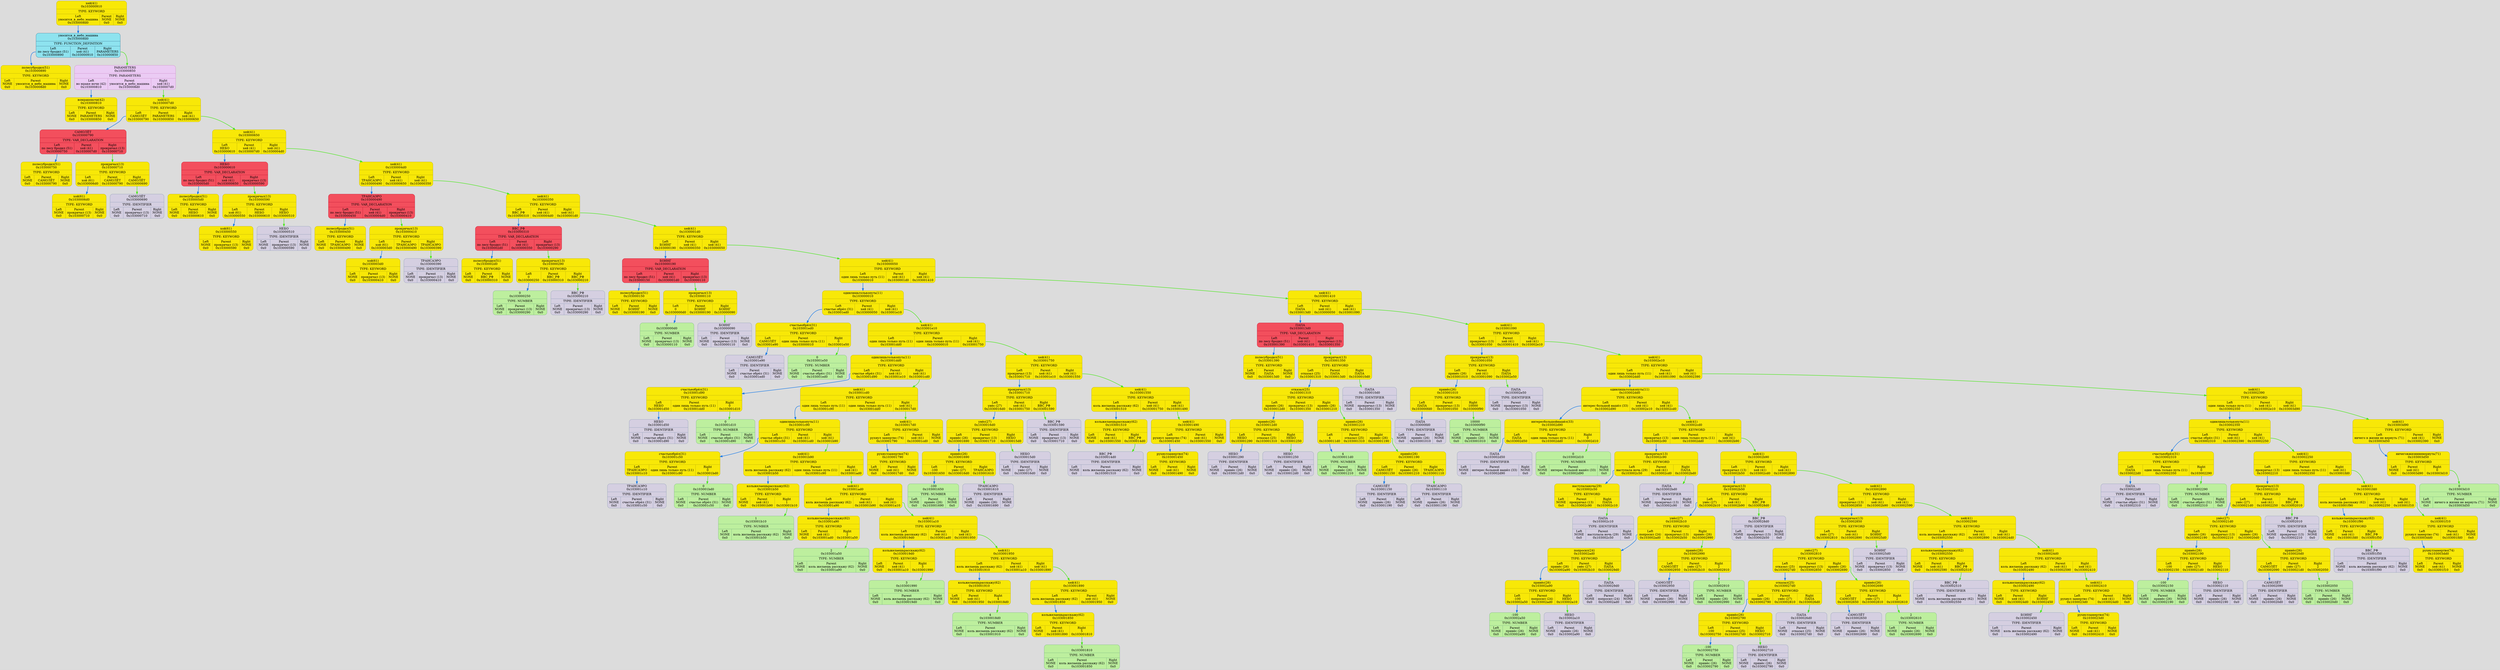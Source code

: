 digraph {
	fontname = "UbuntuMono";
	bgcolor = "#DCDCDC";

	node0x103000910 [ shape = Mrecord; style = filled; fillcolor = "#F8E807"; color = "#B6AA05"; fontcolor = "#000000"; label = " { хей (41)\n0x103000910 | TYPE: KEYWORD| { <left> Left\nуносится_в_небо_машина\n0x1030008d0 | Parent\nNONE\n0x0 | <right> Right\nNONE\n0x0 } } "; ];
	node0x103000910:<left> -> node0x1030008d0 [ style = "bold"; color = "#187AE8"; label = ""; ];
	node0x1030008d0 [ shape = Mrecord; style = filled; fillcolor = "#8EE3EF"; color = "#37718E"; fontcolor = "#000000"; label = " { уносится_в_небо_машина\n0x1030008d0 | TYPE: FUNCTION_DEFINITION| { <left> Left\nпо лесу бродил (51)\n0x103000890 | Parent\nхей (41)\n0x103000910 | <right> Right\nPARAMETERS\n0x103000850 } } "; ];
	node0x1030008d0:<left> -> node0x103000890 [ style = "bold"; color = "#187AE8"; label = ""; ];
	node0x103000890 [ shape = Mrecord; style = filled; fillcolor = "#F8E807"; color = "#B6AA05"; fontcolor = "#000000"; label = " { по лесу бродил (51)\n0x103000890 | TYPE: KEYWORD| { <left> Left\nNONE\n0x0 | Parent\nуносится_в_небо_машина\n0x1030008d0 | <right> Right\nNONE\n0x0 } } "; ];
	node0x103000850 [ shape = Mrecord; style = filled; fillcolor = "#EBCBF4"; color = "#C986C3"; fontcolor = "#000000"; label = " { PARAMETERS\n0x103000850 | TYPE: PARAMETERS| { <left> Left\nво мраке ночи (42)\n0x103000810 | Parent\nуносится_в_небо_машина\n0x1030008d0 | <right> Right\nхей (41)\n0x1030007d0 } } "; ];
	node0x103000850:<left> -> node0x103000810 [ style = "bold"; color = "#187AE8"; label = ""; ];
	node0x103000810 [ shape = Mrecord; style = filled; fillcolor = "#F8E807"; color = "#B6AA05"; fontcolor = "#000000"; label = " { во мраке ночи (42)\n0x103000810 | TYPE: KEYWORD| { <left> Left\nNONE\n0x0 | Parent\nPARAMETERS\n0x103000850 | <right> Right\nNONE\n0x0 } } "; ];
	node0x1030007d0 [ shape = Mrecord; style = filled; fillcolor = "#F8E807"; color = "#B6AA05"; fontcolor = "#000000"; label = " { хей (41)\n0x1030007d0 | TYPE: KEYWORD| { <left> Left\nСАМОЛЁТ\n0x103000790 | Parent\nPARAMETERS\n0x103000850 | <right> Right\nхей (41)\n0x103000650 } } "; ];
	node0x1030007d0:<left> -> node0x103000790 [ style = "bold"; color = "#187AE8"; label = ""; ];
	node0x103000790 [ shape = Mrecord; style = filled; fillcolor = "#F34F5D"; color = "#BD132F"; fontcolor = "#000000"; label = " { САМОЛЁТ\n0x103000790 | TYPE: VAR_DECLARATION| { <left> Left\nпо лесу бродил (51)\n0x103000750 | Parent\nхей (41)\n0x1030007d0 | <right> Right\nпрокричал (13)\n0x103000710 } } "; ];
	node0x103000790:<left> -> node0x103000750 [ style = "bold"; color = "#187AE8"; label = ""; ];
	node0x103000750 [ shape = Mrecord; style = filled; fillcolor = "#F8E807"; color = "#B6AA05"; fontcolor = "#000000"; label = " { по лесу бродил (51)\n0x103000750 | TYPE: KEYWORD| { <left> Left\nNONE\n0x0 | Parent\nСАМОЛЁТ\n0x103000790 | <right> Right\nNONE\n0x0 } } "; ];
	node0x103000710 [ shape = Mrecord; style = filled; fillcolor = "#F8E807"; color = "#B6AA05"; fontcolor = "#000000"; label = " { прокричал (13)\n0x103000710 | TYPE: KEYWORD| { <left> Left\nхой (61)\n0x1030006d0 | Parent\nСАМОЛЁТ\n0x103000790 | <right> Right\nСАМОЛЁТ\n0x103000690 } } "; ];
	node0x103000710:<left> -> node0x1030006d0 [ style = "bold"; color = "#187AE8"; label = ""; ];
	node0x1030006d0 [ shape = Mrecord; style = filled; fillcolor = "#F8E807"; color = "#B6AA05"; fontcolor = "#000000"; label = " { хой (61)\n0x1030006d0 | TYPE: KEYWORD| { <left> Left\nNONE\n0x0 | Parent\nпрокричал (13)\n0x103000710 | <right> Right\nNONE\n0x0 } } "; ];
	node0x103000690 [ shape = Mrecord; style = filled; fillcolor = "#D5CFE1"; color = "#8797b2"; fontcolor = "#000000"; label = " { САМОЛЁТ\n0x103000690 | TYPE: IDENTIFIER| { <left> Left\nNONE\n0x0 | Parent\nпрокричал (13)\n0x103000710 | <right> Right\nNONE\n0x0 } } "; ];
	node0x103000710:<right> -> node0x103000690 [ style = "bold"; color = "#48E818"; label = ""; ];
	node0x103000790:<right> -> node0x103000710 [ style = "bold"; color = "#48E818"; label = ""; ];
	node0x103000650 [ shape = Mrecord; style = filled; fillcolor = "#F8E807"; color = "#B6AA05"; fontcolor = "#000000"; label = " { хей (41)\n0x103000650 | TYPE: KEYWORD| { <left> Left\nНЕБО\n0x103000610 | Parent\nхей (41)\n0x1030007d0 | <right> Right\nхей (41)\n0x1030004d0 } } "; ];
	node0x103000650:<left> -> node0x103000610 [ style = "bold"; color = "#187AE8"; label = ""; ];
	node0x103000610 [ shape = Mrecord; style = filled; fillcolor = "#F34F5D"; color = "#BD132F"; fontcolor = "#000000"; label = " { НЕБО\n0x103000610 | TYPE: VAR_DECLARATION| { <left> Left\nпо лесу бродил (51)\n0x1030005d0 | Parent\nхей (41)\n0x103000650 | <right> Right\nпрокричал (13)\n0x103000590 } } "; ];
	node0x103000610:<left> -> node0x1030005d0 [ style = "bold"; color = "#187AE8"; label = ""; ];
	node0x1030005d0 [ shape = Mrecord; style = filled; fillcolor = "#F8E807"; color = "#B6AA05"; fontcolor = "#000000"; label = " { по лесу бродил (51)\n0x1030005d0 | TYPE: KEYWORD| { <left> Left\nNONE\n0x0 | Parent\nНЕБО\n0x103000610 | <right> Right\nNONE\n0x0 } } "; ];
	node0x103000590 [ shape = Mrecord; style = filled; fillcolor = "#F8E807"; color = "#B6AA05"; fontcolor = "#000000"; label = " { прокричал (13)\n0x103000590 | TYPE: KEYWORD| { <left> Left\nхой (61)\n0x103000550 | Parent\nНЕБО\n0x103000610 | <right> Right\nНЕБО\n0x103000510 } } "; ];
	node0x103000590:<left> -> node0x103000550 [ style = "bold"; color = "#187AE8"; label = ""; ];
	node0x103000550 [ shape = Mrecord; style = filled; fillcolor = "#F8E807"; color = "#B6AA05"; fontcolor = "#000000"; label = " { хой (61)\n0x103000550 | TYPE: KEYWORD| { <left> Left\nNONE\n0x0 | Parent\nпрокричал (13)\n0x103000590 | <right> Right\nNONE\n0x0 } } "; ];
	node0x103000510 [ shape = Mrecord; style = filled; fillcolor = "#D5CFE1"; color = "#8797b2"; fontcolor = "#000000"; label = " { НЕБО\n0x103000510 | TYPE: IDENTIFIER| { <left> Left\nNONE\n0x0 | Parent\nпрокричал (13)\n0x103000590 | <right> Right\nNONE\n0x0 } } "; ];
	node0x103000590:<right> -> node0x103000510 [ style = "bold"; color = "#48E818"; label = ""; ];
	node0x103000610:<right> -> node0x103000590 [ style = "bold"; color = "#48E818"; label = ""; ];
	node0x1030004d0 [ shape = Mrecord; style = filled; fillcolor = "#F8E807"; color = "#B6AA05"; fontcolor = "#000000"; label = " { хей (41)\n0x1030004d0 | TYPE: KEYWORD| { <left> Left\nТРАНСАЭРО\n0x103000490 | Parent\nхей (41)\n0x103000650 | <right> Right\nхей (41)\n0x103000350 } } "; ];
	node0x1030004d0:<left> -> node0x103000490 [ style = "bold"; color = "#187AE8"; label = ""; ];
	node0x103000490 [ shape = Mrecord; style = filled; fillcolor = "#F34F5D"; color = "#BD132F"; fontcolor = "#000000"; label = " { ТРАНСАЭРО\n0x103000490 | TYPE: VAR_DECLARATION| { <left> Left\nпо лесу бродил (51)\n0x103000450 | Parent\nхей (41)\n0x1030004d0 | <right> Right\nпрокричал (13)\n0x103000410 } } "; ];
	node0x103000490:<left> -> node0x103000450 [ style = "bold"; color = "#187AE8"; label = ""; ];
	node0x103000450 [ shape = Mrecord; style = filled; fillcolor = "#F8E807"; color = "#B6AA05"; fontcolor = "#000000"; label = " { по лесу бродил (51)\n0x103000450 | TYPE: KEYWORD| { <left> Left\nNONE\n0x0 | Parent\nТРАНСАЭРО\n0x103000490 | <right> Right\nNONE\n0x0 } } "; ];
	node0x103000410 [ shape = Mrecord; style = filled; fillcolor = "#F8E807"; color = "#B6AA05"; fontcolor = "#000000"; label = " { прокричал (13)\n0x103000410 | TYPE: KEYWORD| { <left> Left\nхой (61)\n0x1030003d0 | Parent\nТРАНСАЭРО\n0x103000490 | <right> Right\nТРАНСАЭРО\n0x103000390 } } "; ];
	node0x103000410:<left> -> node0x1030003d0 [ style = "bold"; color = "#187AE8"; label = ""; ];
	node0x1030003d0 [ shape = Mrecord; style = filled; fillcolor = "#F8E807"; color = "#B6AA05"; fontcolor = "#000000"; label = " { хой (61)\n0x1030003d0 | TYPE: KEYWORD| { <left> Left\nNONE\n0x0 | Parent\nпрокричал (13)\n0x103000410 | <right> Right\nNONE\n0x0 } } "; ];
	node0x103000390 [ shape = Mrecord; style = filled; fillcolor = "#D5CFE1"; color = "#8797b2"; fontcolor = "#000000"; label = " { ТРАНСАЭРО\n0x103000390 | TYPE: IDENTIFIER| { <left> Left\nNONE\n0x0 | Parent\nпрокричал (13)\n0x103000410 | <right> Right\nNONE\n0x0 } } "; ];
	node0x103000410:<right> -> node0x103000390 [ style = "bold"; color = "#48E818"; label = ""; ];
	node0x103000490:<right> -> node0x103000410 [ style = "bold"; color = "#48E818"; label = ""; ];
	node0x103000350 [ shape = Mrecord; style = filled; fillcolor = "#F8E807"; color = "#B6AA05"; fontcolor = "#000000"; label = " { хей (41)\n0x103000350 | TYPE: KEYWORD| { <left> Left\nВВС_РФ\n0x103000310 | Parent\nхей (41)\n0x1030004d0 | <right> Right\nхей (41)\n0x1030001d0 } } "; ];
	node0x103000350:<left> -> node0x103000310 [ style = "bold"; color = "#187AE8"; label = ""; ];
	node0x103000310 [ shape = Mrecord; style = filled; fillcolor = "#F34F5D"; color = "#BD132F"; fontcolor = "#000000"; label = " { ВВС_РФ\n0x103000310 | TYPE: VAR_DECLARATION| { <left> Left\nпо лесу бродил (51)\n0x1030002d0 | Parent\nхей (41)\n0x103000350 | <right> Right\nпрокричал (13)\n0x103000290 } } "; ];
	node0x103000310:<left> -> node0x1030002d0 [ style = "bold"; color = "#187AE8"; label = ""; ];
	node0x1030002d0 [ shape = Mrecord; style = filled; fillcolor = "#F8E807"; color = "#B6AA05"; fontcolor = "#000000"; label = " { по лесу бродил (51)\n0x1030002d0 | TYPE: KEYWORD| { <left> Left\nNONE\n0x0 | Parent\nВВС_РФ\n0x103000310 | <right> Right\nNONE\n0x0 } } "; ];
	node0x103000290 [ shape = Mrecord; style = filled; fillcolor = "#F8E807"; color = "#B6AA05"; fontcolor = "#000000"; label = " { прокричал (13)\n0x103000290 | TYPE: KEYWORD| { <left> Left\n0\n0x103000250 | Parent\nВВС_РФ\n0x103000310 | <right> Right\nВВС_РФ\n0x103000210 } } "; ];
	node0x103000290:<left> -> node0x103000250 [ style = "bold"; color = "#187AE8"; label = ""; ];
	node0x103000250 [ shape = Mrecord; style = filled; fillcolor = "#BDEF9E"; color = "#74AF80"; fontcolor = "#000000"; label = " { 0\n0x103000250 | TYPE: NUMBER| { <left> Left\nNONE\n0x0 | Parent\nпрокричал (13)\n0x103000290 | <right> Right\nNONE\n0x0 } } "; ];
	node0x103000210 [ shape = Mrecord; style = filled; fillcolor = "#D5CFE1"; color = "#8797b2"; fontcolor = "#000000"; label = " { ВВС_РФ\n0x103000210 | TYPE: IDENTIFIER| { <left> Left\nNONE\n0x0 | Parent\nпрокричал (13)\n0x103000290 | <right> Right\nNONE\n0x0 } } "; ];
	node0x103000290:<right> -> node0x103000210 [ style = "bold"; color = "#48E818"; label = ""; ];
	node0x103000310:<right> -> node0x103000290 [ style = "bold"; color = "#48E818"; label = ""; ];
	node0x1030001d0 [ shape = Mrecord; style = filled; fillcolor = "#F8E807"; color = "#B6AA05"; fontcolor = "#000000"; label = " { хей (41)\n0x1030001d0 | TYPE: KEYWORD| { <left> Left\nБОИНГ\n0x103000190 | Parent\nхей (41)\n0x103000350 | <right> Right\nхей (41)\n0x103000050 } } "; ];
	node0x1030001d0:<left> -> node0x103000190 [ style = "bold"; color = "#187AE8"; label = ""; ];
	node0x103000190 [ shape = Mrecord; style = filled; fillcolor = "#F34F5D"; color = "#BD132F"; fontcolor = "#000000"; label = " { БОИНГ\n0x103000190 | TYPE: VAR_DECLARATION| { <left> Left\nпо лесу бродил (51)\n0x103000150 | Parent\nхей (41)\n0x1030001d0 | <right> Right\nпрокричал (13)\n0x103000110 } } "; ];
	node0x103000190:<left> -> node0x103000150 [ style = "bold"; color = "#187AE8"; label = ""; ];
	node0x103000150 [ shape = Mrecord; style = filled; fillcolor = "#F8E807"; color = "#B6AA05"; fontcolor = "#000000"; label = " { по лесу бродил (51)\n0x103000150 | TYPE: KEYWORD| { <left> Left\nNONE\n0x0 | Parent\nБОИНГ\n0x103000190 | <right> Right\nNONE\n0x0 } } "; ];
	node0x103000110 [ shape = Mrecord; style = filled; fillcolor = "#F8E807"; color = "#B6AA05"; fontcolor = "#000000"; label = " { прокричал (13)\n0x103000110 | TYPE: KEYWORD| { <left> Left\n0\n0x1030000d0 | Parent\nБОИНГ\n0x103000190 | <right> Right\nБОИНГ\n0x103000090 } } "; ];
	node0x103000110:<left> -> node0x1030000d0 [ style = "bold"; color = "#187AE8"; label = ""; ];
	node0x1030000d0 [ shape = Mrecord; style = filled; fillcolor = "#BDEF9E"; color = "#74AF80"; fontcolor = "#000000"; label = " { 0\n0x1030000d0 | TYPE: NUMBER| { <left> Left\nNONE\n0x0 | Parent\nпрокричал (13)\n0x103000110 | <right> Right\nNONE\n0x0 } } "; ];
	node0x103000090 [ shape = Mrecord; style = filled; fillcolor = "#D5CFE1"; color = "#8797b2"; fontcolor = "#000000"; label = " { БОИНГ\n0x103000090 | TYPE: IDENTIFIER| { <left> Left\nNONE\n0x0 | Parent\nпрокричал (13)\n0x103000110 | <right> Right\nNONE\n0x0 } } "; ];
	node0x103000110:<right> -> node0x103000090 [ style = "bold"; color = "#48E818"; label = ""; ];
	node0x103000190:<right> -> node0x103000110 [ style = "bold"; color = "#48E818"; label = ""; ];
	node0x103000050 [ shape = Mrecord; style = filled; fillcolor = "#F8E807"; color = "#B6AA05"; fontcolor = "#000000"; label = " { хей (41)\n0x103000050 | TYPE: KEYWORD| { <left> Left\nодин лишь только путь (11)\n0x103000010 | Parent\nхей (41)\n0x1030001d0 | <right> Right\nхей (41)\n0x103001410 } } "; ];
	node0x103000050:<left> -> node0x103000010 [ style = "bold"; color = "#187AE8"; label = ""; ];
	node0x103000010 [ shape = Mrecord; style = filled; fillcolor = "#F8E807"; color = "#B6AA05"; fontcolor = "#000000"; label = " { один лишь только путь (11)\n0x103000010 | TYPE: KEYWORD| { <left> Left\nсчастье обрёл (31)\n0x103001ed0 | Parent\nхей (41)\n0x103000050 | <right> Right\nхей (41)\n0x103001e10 } } "; ];
	node0x103000010:<left> -> node0x103001ed0 [ style = "bold"; color = "#187AE8"; label = ""; ];
	node0x103001ed0 [ shape = Mrecord; style = filled; fillcolor = "#F8E807"; color = "#B6AA05"; fontcolor = "#000000"; label = " { счастье обрёл (31)\n0x103001ed0 | TYPE: KEYWORD| { <left> Left\nСАМОЛЁТ\n0x103001e90 | Parent\nодин лишь только путь (11)\n0x103000010 | <right> Right\n0\n0x103001e50 } } "; ];
	node0x103001ed0:<left> -> node0x103001e90 [ style = "bold"; color = "#187AE8"; label = ""; ];
	node0x103001e90 [ shape = Mrecord; style = filled; fillcolor = "#D5CFE1"; color = "#8797b2"; fontcolor = "#000000"; label = " { САМОЛЁТ\n0x103001e90 | TYPE: IDENTIFIER| { <left> Left\nNONE\n0x0 | Parent\nсчастье обрёл (31)\n0x103001ed0 | <right> Right\nNONE\n0x0 } } "; ];
	node0x103001e50 [ shape = Mrecord; style = filled; fillcolor = "#BDEF9E"; color = "#74AF80"; fontcolor = "#000000"; label = " { 0\n0x103001e50 | TYPE: NUMBER| { <left> Left\nNONE\n0x0 | Parent\nсчастье обрёл (31)\n0x103001ed0 | <right> Right\nNONE\n0x0 } } "; ];
	node0x103001ed0:<right> -> node0x103001e50 [ style = "bold"; color = "#48E818"; label = ""; ];
	node0x103001e10 [ shape = Mrecord; style = filled; fillcolor = "#F8E807"; color = "#B6AA05"; fontcolor = "#000000"; label = " { хей (41)\n0x103001e10 | TYPE: KEYWORD| { <left> Left\nодин лишь только путь (11)\n0x103001dd0 | Parent\nодин лишь только путь (11)\n0x103000010 | <right> Right\nхей (41)\n0x103001750 } } "; ];
	node0x103001e10:<left> -> node0x103001dd0 [ style = "bold"; color = "#187AE8"; label = ""; ];
	node0x103001dd0 [ shape = Mrecord; style = filled; fillcolor = "#F8E807"; color = "#B6AA05"; fontcolor = "#000000"; label = " { один лишь только путь (11)\n0x103001dd0 | TYPE: KEYWORD| { <left> Left\nсчастье обрёл (31)\n0x103001d90 | Parent\nхей (41)\n0x103001e10 | <right> Right\nхей (41)\n0x103001cd0 } } "; ];
	node0x103001dd0:<left> -> node0x103001d90 [ style = "bold"; color = "#187AE8"; label = ""; ];
	node0x103001d90 [ shape = Mrecord; style = filled; fillcolor = "#F8E807"; color = "#B6AA05"; fontcolor = "#000000"; label = " { счастье обрёл (31)\n0x103001d90 | TYPE: KEYWORD| { <left> Left\nНЕБО\n0x103001d50 | Parent\nодин лишь только путь (11)\n0x103001dd0 | <right> Right\n0\n0x103001d10 } } "; ];
	node0x103001d90:<left> -> node0x103001d50 [ style = "bold"; color = "#187AE8"; label = ""; ];
	node0x103001d50 [ shape = Mrecord; style = filled; fillcolor = "#D5CFE1"; color = "#8797b2"; fontcolor = "#000000"; label = " { НЕБО\n0x103001d50 | TYPE: IDENTIFIER| { <left> Left\nNONE\n0x0 | Parent\nсчастье обрёл (31)\n0x103001d90 | <right> Right\nNONE\n0x0 } } "; ];
	node0x103001d10 [ shape = Mrecord; style = filled; fillcolor = "#BDEF9E"; color = "#74AF80"; fontcolor = "#000000"; label = " { 0\n0x103001d10 | TYPE: NUMBER| { <left> Left\nNONE\n0x0 | Parent\nсчастье обрёл (31)\n0x103001d90 | <right> Right\nNONE\n0x0 } } "; ];
	node0x103001d90:<right> -> node0x103001d10 [ style = "bold"; color = "#48E818"; label = ""; ];
	node0x103001cd0 [ shape = Mrecord; style = filled; fillcolor = "#F8E807"; color = "#B6AA05"; fontcolor = "#000000"; label = " { хей (41)\n0x103001cd0 | TYPE: KEYWORD| { <left> Left\nодин лишь только путь (11)\n0x103001c90 | Parent\nодин лишь только путь (11)\n0x103001dd0 | <right> Right\nхей (41)\n0x1030017d0 } } "; ];
	node0x103001cd0:<left> -> node0x103001c90 [ style = "bold"; color = "#187AE8"; label = ""; ];
	node0x103001c90 [ shape = Mrecord; style = filled; fillcolor = "#F8E807"; color = "#B6AA05"; fontcolor = "#000000"; label = " { один лишь только путь (11)\n0x103001c90 | TYPE: KEYWORD| { <left> Left\nсчастье обрёл (31)\n0x103001c50 | Parent\nхей (41)\n0x103001cd0 | <right> Right\nхей (41)\n0x103001b90 } } "; ];
	node0x103001c90:<left> -> node0x103001c50 [ style = "bold"; color = "#187AE8"; label = ""; ];
	node0x103001c50 [ shape = Mrecord; style = filled; fillcolor = "#F8E807"; color = "#B6AA05"; fontcolor = "#000000"; label = " { счастье обрёл (31)\n0x103001c50 | TYPE: KEYWORD| { <left> Left\nТРАНСАЭРО\n0x103001c10 | Parent\nодин лишь только путь (11)\n0x103001c90 | <right> Right\n0\n0x103001bd0 } } "; ];
	node0x103001c50:<left> -> node0x103001c10 [ style = "bold"; color = "#187AE8"; label = ""; ];
	node0x103001c10 [ shape = Mrecord; style = filled; fillcolor = "#D5CFE1"; color = "#8797b2"; fontcolor = "#000000"; label = " { ТРАНСАЭРО\n0x103001c10 | TYPE: IDENTIFIER| { <left> Left\nNONE\n0x0 | Parent\nсчастье обрёл (31)\n0x103001c50 | <right> Right\nNONE\n0x0 } } "; ];
	node0x103001bd0 [ shape = Mrecord; style = filled; fillcolor = "#BDEF9E"; color = "#74AF80"; fontcolor = "#000000"; label = " { 0\n0x103001bd0 | TYPE: NUMBER| { <left> Left\nNONE\n0x0 | Parent\nсчастье обрёл (31)\n0x103001c50 | <right> Right\nNONE\n0x0 } } "; ];
	node0x103001c50:<right> -> node0x103001bd0 [ style = "bold"; color = "#48E818"; label = ""; ];
	node0x103001b90 [ shape = Mrecord; style = filled; fillcolor = "#F8E807"; color = "#B6AA05"; fontcolor = "#000000"; label = " { хей (41)\n0x103001b90 | TYPE: KEYWORD| { <left> Left\nколь желаешь расскажу (62)\n0x103001b50 | Parent\nодин лишь только путь (11)\n0x103001c90 | <right> Right\nхей (41)\n0x103001ad0 } } "; ];
	node0x103001b90:<left> -> node0x103001b50 [ style = "bold"; color = "#187AE8"; label = ""; ];
	node0x103001b50 [ shape = Mrecord; style = filled; fillcolor = "#F8E807"; color = "#B6AA05"; fontcolor = "#000000"; label = " { коль желаешь расскажу (62)\n0x103001b50 | TYPE: KEYWORD| { <left> Left\nNONE\n0x0 | Parent\nхей (41)\n0x103001b90 | <right> Right\n1\n0x103001b10 } } "; ];
	node0x103001b10 [ shape = Mrecord; style = filled; fillcolor = "#BDEF9E"; color = "#74AF80"; fontcolor = "#000000"; label = " { 1\n0x103001b10 | TYPE: NUMBER| { <left> Left\nNONE\n0x0 | Parent\nколь желаешь расскажу (62)\n0x103001b50 | <right> Right\nNONE\n0x0 } } "; ];
	node0x103001b50:<right> -> node0x103001b10 [ style = "bold"; color = "#48E818"; label = ""; ];
	node0x103001ad0 [ shape = Mrecord; style = filled; fillcolor = "#F8E807"; color = "#B6AA05"; fontcolor = "#000000"; label = " { хей (41)\n0x103001ad0 | TYPE: KEYWORD| { <left> Left\nколь желаешь расскажу (62)\n0x103001a90 | Parent\nхей (41)\n0x103001b90 | <right> Right\nхей (41)\n0x103001a10 } } "; ];
	node0x103001ad0:<left> -> node0x103001a90 [ style = "bold"; color = "#187AE8"; label = ""; ];
	node0x103001a90 [ shape = Mrecord; style = filled; fillcolor = "#F8E807"; color = "#B6AA05"; fontcolor = "#000000"; label = " { коль желаешь расскажу (62)\n0x103001a90 | TYPE: KEYWORD| { <left> Left\nNONE\n0x0 | Parent\nхей (41)\n0x103001ad0 | <right> Right\n2\n0x103001a50 } } "; ];
	node0x103001a50 [ shape = Mrecord; style = filled; fillcolor = "#BDEF9E"; color = "#74AF80"; fontcolor = "#000000"; label = " { 2\n0x103001a50 | TYPE: NUMBER| { <left> Left\nNONE\n0x0 | Parent\nколь желаешь расскажу (62)\n0x103001a90 | <right> Right\nNONE\n0x0 } } "; ];
	node0x103001a90:<right> -> node0x103001a50 [ style = "bold"; color = "#48E818"; label = ""; ];
	node0x103001a10 [ shape = Mrecord; style = filled; fillcolor = "#F8E807"; color = "#B6AA05"; fontcolor = "#000000"; label = " { хей (41)\n0x103001a10 | TYPE: KEYWORD| { <left> Left\nколь желаешь расскажу (62)\n0x1030019d0 | Parent\nхей (41)\n0x103001ad0 | <right> Right\nхей (41)\n0x103001950 } } "; ];
	node0x103001a10:<left> -> node0x1030019d0 [ style = "bold"; color = "#187AE8"; label = ""; ];
	node0x1030019d0 [ shape = Mrecord; style = filled; fillcolor = "#F8E807"; color = "#B6AA05"; fontcolor = "#000000"; label = " { коль желаешь расскажу (62)\n0x1030019d0 | TYPE: KEYWORD| { <left> Left\nNONE\n0x0 | Parent\nхей (41)\n0x103001a10 | <right> Right\n3\n0x103001990 } } "; ];
	node0x103001990 [ shape = Mrecord; style = filled; fillcolor = "#BDEF9E"; color = "#74AF80"; fontcolor = "#000000"; label = " { 3\n0x103001990 | TYPE: NUMBER| { <left> Left\nNONE\n0x0 | Parent\nколь желаешь расскажу (62)\n0x1030019d0 | <right> Right\nNONE\n0x0 } } "; ];
	node0x1030019d0:<right> -> node0x103001990 [ style = "bold"; color = "#48E818"; label = ""; ];
	node0x103001950 [ shape = Mrecord; style = filled; fillcolor = "#F8E807"; color = "#B6AA05"; fontcolor = "#000000"; label = " { хей (41)\n0x103001950 | TYPE: KEYWORD| { <left> Left\nколь желаешь расскажу (62)\n0x103001910 | Parent\nхей (41)\n0x103001a10 | <right> Right\nхей (41)\n0x103001890 } } "; ];
	node0x103001950:<left> -> node0x103001910 [ style = "bold"; color = "#187AE8"; label = ""; ];
	node0x103001910 [ shape = Mrecord; style = filled; fillcolor = "#F8E807"; color = "#B6AA05"; fontcolor = "#000000"; label = " { коль желаешь расскажу (62)\n0x103001910 | TYPE: KEYWORD| { <left> Left\nNONE\n0x0 | Parent\nхей (41)\n0x103001950 | <right> Right\n4\n0x1030018d0 } } "; ];
	node0x1030018d0 [ shape = Mrecord; style = filled; fillcolor = "#BDEF9E"; color = "#74AF80"; fontcolor = "#000000"; label = " { 4\n0x1030018d0 | TYPE: NUMBER| { <left> Left\nNONE\n0x0 | Parent\nколь желаешь расскажу (62)\n0x103001910 | <right> Right\nNONE\n0x0 } } "; ];
	node0x103001910:<right> -> node0x1030018d0 [ style = "bold"; color = "#48E818"; label = ""; ];
	node0x103001890 [ shape = Mrecord; style = filled; fillcolor = "#F8E807"; color = "#B6AA05"; fontcolor = "#000000"; label = " { хей (41)\n0x103001890 | TYPE: KEYWORD| { <left> Left\nколь желаешь расскажу (62)\n0x103001850 | Parent\nхей (41)\n0x103001950 | <right> Right\nNONE\n0x0 } } "; ];
	node0x103001890:<left> -> node0x103001850 [ style = "bold"; color = "#187AE8"; label = ""; ];
	node0x103001850 [ shape = Mrecord; style = filled; fillcolor = "#F8E807"; color = "#B6AA05"; fontcolor = "#000000"; label = " { коль желаешь расскажу (62)\n0x103001850 | TYPE: KEYWORD| { <left> Left\nNONE\n0x0 | Parent\nхей (41)\n0x103001890 | <right> Right\n5\n0x103001810 } } "; ];
	node0x103001810 [ shape = Mrecord; style = filled; fillcolor = "#BDEF9E"; color = "#74AF80"; fontcolor = "#000000"; label = " { 5\n0x103001810 | TYPE: NUMBER| { <left> Left\nNONE\n0x0 | Parent\nколь желаешь расскажу (62)\n0x103001850 | <right> Right\nNONE\n0x0 } } "; ];
	node0x103001850:<right> -> node0x103001810 [ style = "bold"; color = "#48E818"; label = ""; ];
	node0x103001950:<right> -> node0x103001890 [ style = "bold"; color = "#48E818"; label = ""; ];
	node0x103001a10:<right> -> node0x103001950 [ style = "bold"; color = "#48E818"; label = ""; ];
	node0x103001ad0:<right> -> node0x103001a10 [ style = "bold"; color = "#48E818"; label = ""; ];
	node0x103001b90:<right> -> node0x103001ad0 [ style = "bold"; color = "#48E818"; label = ""; ];
	node0x103001c90:<right> -> node0x103001b90 [ style = "bold"; color = "#48E818"; label = ""; ];
	node0x1030017d0 [ shape = Mrecord; style = filled; fillcolor = "#F8E807"; color = "#B6AA05"; fontcolor = "#000000"; label = " { хей (41)\n0x1030017d0 | TYPE: KEYWORD| { <left> Left\nрухнул замертво (74)\n0x103001790 | Parent\nхей (41)\n0x103001cd0 | <right> Right\nNONE\n0x0 } } "; ];
	node0x1030017d0:<left> -> node0x103001790 [ style = "bold"; color = "#187AE8"; label = ""; ];
	node0x103001790 [ shape = Mrecord; style = filled; fillcolor = "#F8E807"; color = "#B6AA05"; fontcolor = "#000000"; label = " { рухнул замертво (74)\n0x103001790 | TYPE: KEYWORD| { <left> Left\nNONE\n0x0 | Parent\nхей (41)\n0x1030017d0 | <right> Right\nNONE\n0x0 } } "; ];
	node0x103001cd0:<right> -> node0x1030017d0 [ style = "bold"; color = "#48E818"; label = ""; ];
	node0x103001dd0:<right> -> node0x103001cd0 [ style = "bold"; color = "#48E818"; label = ""; ];
	node0x103001750 [ shape = Mrecord; style = filled; fillcolor = "#F8E807"; color = "#B6AA05"; fontcolor = "#000000"; label = " { хей (41)\n0x103001750 | TYPE: KEYWORD| { <left> Left\nпрокричал (13)\n0x103001710 | Parent\nхей (41)\n0x103001e10 | <right> Right\nхей (41)\n0x103001550 } } "; ];
	node0x103001750:<left> -> node0x103001710 [ style = "bold"; color = "#187AE8"; label = ""; ];
	node0x103001710 [ shape = Mrecord; style = filled; fillcolor = "#F8E807"; color = "#B6AA05"; fontcolor = "#000000"; label = " { прокричал (13)\n0x103001710 | TYPE: KEYWORD| { <left> Left\nунёс (27)\n0x1030016d0 | Parent\nхей (41)\n0x103001750 | <right> Right\nВВС_РФ\n0x103001590 } } "; ];
	node0x103001710:<left> -> node0x1030016d0 [ style = "bold"; color = "#187AE8"; label = ""; ];
	node0x1030016d0 [ shape = Mrecord; style = filled; fillcolor = "#F8E807"; color = "#B6AA05"; fontcolor = "#000000"; label = " { унёс (27)\n0x1030016d0 | TYPE: KEYWORD| { <left> Left\nпринёс (26)\n0x103001690 | Parent\nпрокричал (13)\n0x103001710 | <right> Right\nНЕБО\n0x1030015d0 } } "; ];
	node0x1030016d0:<left> -> node0x103001690 [ style = "bold"; color = "#187AE8"; label = ""; ];
	node0x103001690 [ shape = Mrecord; style = filled; fillcolor = "#F8E807"; color = "#B6AA05"; fontcolor = "#000000"; label = " { принёс (26)\n0x103001690 | TYPE: KEYWORD| { <left> Left\n-100\n0x103001650 | Parent\nунёс (27)\n0x1030016d0 | <right> Right\nТРАНСАЭРО\n0x103001610 } } "; ];
	node0x103001690:<left> -> node0x103001650 [ style = "bold"; color = "#187AE8"; label = ""; ];
	node0x103001650 [ shape = Mrecord; style = filled; fillcolor = "#BDEF9E"; color = "#74AF80"; fontcolor = "#000000"; label = " { -100\n0x103001650 | TYPE: NUMBER| { <left> Left\nNONE\n0x0 | Parent\nпринёс (26)\n0x103001690 | <right> Right\nNONE\n0x0 } } "; ];
	node0x103001610 [ shape = Mrecord; style = filled; fillcolor = "#D5CFE1"; color = "#8797b2"; fontcolor = "#000000"; label = " { ТРАНСАЭРО\n0x103001610 | TYPE: IDENTIFIER| { <left> Left\nNONE\n0x0 | Parent\nпринёс (26)\n0x103001690 | <right> Right\nNONE\n0x0 } } "; ];
	node0x103001690:<right> -> node0x103001610 [ style = "bold"; color = "#48E818"; label = ""; ];
	node0x1030015d0 [ shape = Mrecord; style = filled; fillcolor = "#D5CFE1"; color = "#8797b2"; fontcolor = "#000000"; label = " { НЕБО\n0x1030015d0 | TYPE: IDENTIFIER| { <left> Left\nNONE\n0x0 | Parent\nунёс (27)\n0x1030016d0 | <right> Right\nNONE\n0x0 } } "; ];
	node0x1030016d0:<right> -> node0x1030015d0 [ style = "bold"; color = "#48E818"; label = ""; ];
	node0x103001590 [ shape = Mrecord; style = filled; fillcolor = "#D5CFE1"; color = "#8797b2"; fontcolor = "#000000"; label = " { ВВС_РФ\n0x103001590 | TYPE: IDENTIFIER| { <left> Left\nNONE\n0x0 | Parent\nпрокричал (13)\n0x103001710 | <right> Right\nNONE\n0x0 } } "; ];
	node0x103001710:<right> -> node0x103001590 [ style = "bold"; color = "#48E818"; label = ""; ];
	node0x103001550 [ shape = Mrecord; style = filled; fillcolor = "#F8E807"; color = "#B6AA05"; fontcolor = "#000000"; label = " { хей (41)\n0x103001550 | TYPE: KEYWORD| { <left> Left\nколь желаешь расскажу (62)\n0x103001510 | Parent\nхей (41)\n0x103001750 | <right> Right\nхей (41)\n0x103001490 } } "; ];
	node0x103001550:<left> -> node0x103001510 [ style = "bold"; color = "#187AE8"; label = ""; ];
	node0x103001510 [ shape = Mrecord; style = filled; fillcolor = "#F8E807"; color = "#B6AA05"; fontcolor = "#000000"; label = " { коль желаешь расскажу (62)\n0x103001510 | TYPE: KEYWORD| { <left> Left\nNONE\n0x0 | Parent\nхей (41)\n0x103001550 | <right> Right\nВВС_РФ\n0x1030014d0 } } "; ];
	node0x1030014d0 [ shape = Mrecord; style = filled; fillcolor = "#D5CFE1"; color = "#8797b2"; fontcolor = "#000000"; label = " { ВВС_РФ\n0x1030014d0 | TYPE: IDENTIFIER| { <left> Left\nNONE\n0x0 | Parent\nколь желаешь расскажу (62)\n0x103001510 | <right> Right\nNONE\n0x0 } } "; ];
	node0x103001510:<right> -> node0x1030014d0 [ style = "bold"; color = "#48E818"; label = ""; ];
	node0x103001490 [ shape = Mrecord; style = filled; fillcolor = "#F8E807"; color = "#B6AA05"; fontcolor = "#000000"; label = " { хей (41)\n0x103001490 | TYPE: KEYWORD| { <left> Left\nрухнул замертво (74)\n0x103001450 | Parent\nхей (41)\n0x103001550 | <right> Right\nNONE\n0x0 } } "; ];
	node0x103001490:<left> -> node0x103001450 [ style = "bold"; color = "#187AE8"; label = ""; ];
	node0x103001450 [ shape = Mrecord; style = filled; fillcolor = "#F8E807"; color = "#B6AA05"; fontcolor = "#000000"; label = " { рухнул замертво (74)\n0x103001450 | TYPE: KEYWORD| { <left> Left\nNONE\n0x0 | Parent\nхей (41)\n0x103001490 | <right> Right\nNONE\n0x0 } } "; ];
	node0x103001550:<right> -> node0x103001490 [ style = "bold"; color = "#48E818"; label = ""; ];
	node0x103001750:<right> -> node0x103001550 [ style = "bold"; color = "#48E818"; label = ""; ];
	node0x103001e10:<right> -> node0x103001750 [ style = "bold"; color = "#48E818"; label = ""; ];
	node0x103000010:<right> -> node0x103001e10 [ style = "bold"; color = "#48E818"; label = ""; ];
	node0x103001410 [ shape = Mrecord; style = filled; fillcolor = "#F8E807"; color = "#B6AA05"; fontcolor = "#000000"; label = " { хей (41)\n0x103001410 | TYPE: KEYWORD| { <left> Left\nПАПА\n0x1030013d0 | Parent\nхей (41)\n0x103000050 | <right> Right\nхей (41)\n0x103001090 } } "; ];
	node0x103001410:<left> -> node0x1030013d0 [ style = "bold"; color = "#187AE8"; label = ""; ];
	node0x1030013d0 [ shape = Mrecord; style = filled; fillcolor = "#F34F5D"; color = "#BD132F"; fontcolor = "#000000"; label = " { ПАПА\n0x1030013d0 | TYPE: VAR_DECLARATION| { <left> Left\nпо лесу бродил (51)\n0x103001390 | Parent\nхей (41)\n0x103001410 | <right> Right\nпрокричал (13)\n0x103001350 } } "; ];
	node0x1030013d0:<left> -> node0x103001390 [ style = "bold"; color = "#187AE8"; label = ""; ];
	node0x103001390 [ shape = Mrecord; style = filled; fillcolor = "#F8E807"; color = "#B6AA05"; fontcolor = "#000000"; label = " { по лесу бродил (51)\n0x103001390 | TYPE: KEYWORD| { <left> Left\nNONE\n0x0 | Parent\nПАПА\n0x1030013d0 | <right> Right\nNONE\n0x0 } } "; ];
	node0x103001350 [ shape = Mrecord; style = filled; fillcolor = "#F8E807"; color = "#B6AA05"; fontcolor = "#000000"; label = " { прокричал (13)\n0x103001350 | TYPE: KEYWORD| { <left> Left\nотказал (25)\n0x103001310 | Parent\nПАПА\n0x1030013d0 | <right> Right\nПАПА\n0x1030010d0 } } "; ];
	node0x103001350:<left> -> node0x103001310 [ style = "bold"; color = "#187AE8"; label = ""; ];
	node0x103001310 [ shape = Mrecord; style = filled; fillcolor = "#F8E807"; color = "#B6AA05"; fontcolor = "#000000"; label = " { отказал (25)\n0x103001310 | TYPE: KEYWORD| { <left> Left\nпринёс (26)\n0x1030012d0 | Parent\nпрокричал (13)\n0x103001350 | <right> Right\nпринёс (26)\n0x103001210 } } "; ];
	node0x103001310:<left> -> node0x1030012d0 [ style = "bold"; color = "#187AE8"; label = ""; ];
	node0x1030012d0 [ shape = Mrecord; style = filled; fillcolor = "#F8E807"; color = "#B6AA05"; fontcolor = "#000000"; label = " { принёс (26)\n0x1030012d0 | TYPE: KEYWORD| { <left> Left\nНЕБО\n0x103001290 | Parent\nотказал (25)\n0x103001310 | <right> Right\nНЕБО\n0x103001250 } } "; ];
	node0x1030012d0:<left> -> node0x103001290 [ style = "bold"; color = "#187AE8"; label = ""; ];
	node0x103001290 [ shape = Mrecord; style = filled; fillcolor = "#D5CFE1"; color = "#8797b2"; fontcolor = "#000000"; label = " { НЕБО\n0x103001290 | TYPE: IDENTIFIER| { <left> Left\nNONE\n0x0 | Parent\nпринёс (26)\n0x1030012d0 | <right> Right\nNONE\n0x0 } } "; ];
	node0x103001250 [ shape = Mrecord; style = filled; fillcolor = "#D5CFE1"; color = "#8797b2"; fontcolor = "#000000"; label = " { НЕБО\n0x103001250 | TYPE: IDENTIFIER| { <left> Left\nNONE\n0x0 | Parent\nпринёс (26)\n0x1030012d0 | <right> Right\nNONE\n0x0 } } "; ];
	node0x1030012d0:<right> -> node0x103001250 [ style = "bold"; color = "#48E818"; label = ""; ];
	node0x103001210 [ shape = Mrecord; style = filled; fillcolor = "#F8E807"; color = "#B6AA05"; fontcolor = "#000000"; label = " { принёс (26)\n0x103001210 | TYPE: KEYWORD| { <left> Left\n4\n0x1030011d0 | Parent\nотказал (25)\n0x103001310 | <right> Right\nпринёс (26)\n0x103001190 } } "; ];
	node0x103001210:<left> -> node0x1030011d0 [ style = "bold"; color = "#187AE8"; label = ""; ];
	node0x1030011d0 [ shape = Mrecord; style = filled; fillcolor = "#BDEF9E"; color = "#74AF80"; fontcolor = "#000000"; label = " { 4\n0x1030011d0 | TYPE: NUMBER| { <left> Left\nNONE\n0x0 | Parent\nпринёс (26)\n0x103001210 | <right> Right\nNONE\n0x0 } } "; ];
	node0x103001190 [ shape = Mrecord; style = filled; fillcolor = "#F8E807"; color = "#B6AA05"; fontcolor = "#000000"; label = " { принёс (26)\n0x103001190 | TYPE: KEYWORD| { <left> Left\nСАМОЛЁТ\n0x103001150 | Parent\nпринёс (26)\n0x103001210 | <right> Right\nТРАНСАЭРО\n0x103001110 } } "; ];
	node0x103001190:<left> -> node0x103001150 [ style = "bold"; color = "#187AE8"; label = ""; ];
	node0x103001150 [ shape = Mrecord; style = filled; fillcolor = "#D5CFE1"; color = "#8797b2"; fontcolor = "#000000"; label = " { САМОЛЁТ\n0x103001150 | TYPE: IDENTIFIER| { <left> Left\nNONE\n0x0 | Parent\nпринёс (26)\n0x103001190 | <right> Right\nNONE\n0x0 } } "; ];
	node0x103001110 [ shape = Mrecord; style = filled; fillcolor = "#D5CFE1"; color = "#8797b2"; fontcolor = "#000000"; label = " { ТРАНСАЭРО\n0x103001110 | TYPE: IDENTIFIER| { <left> Left\nNONE\n0x0 | Parent\nпринёс (26)\n0x103001190 | <right> Right\nNONE\n0x0 } } "; ];
	node0x103001190:<right> -> node0x103001110 [ style = "bold"; color = "#48E818"; label = ""; ];
	node0x103001210:<right> -> node0x103001190 [ style = "bold"; color = "#48E818"; label = ""; ];
	node0x103001310:<right> -> node0x103001210 [ style = "bold"; color = "#48E818"; label = ""; ];
	node0x1030010d0 [ shape = Mrecord; style = filled; fillcolor = "#D5CFE1"; color = "#8797b2"; fontcolor = "#000000"; label = " { ПАПА\n0x1030010d0 | TYPE: IDENTIFIER| { <left> Left\nNONE\n0x0 | Parent\nпрокричал (13)\n0x103001350 | <right> Right\nNONE\n0x0 } } "; ];
	node0x103001350:<right> -> node0x1030010d0 [ style = "bold"; color = "#48E818"; label = ""; ];
	node0x1030013d0:<right> -> node0x103001350 [ style = "bold"; color = "#48E818"; label = ""; ];
	node0x103001090 [ shape = Mrecord; style = filled; fillcolor = "#F8E807"; color = "#B6AA05"; fontcolor = "#000000"; label = " { хей (41)\n0x103001090 | TYPE: KEYWORD| { <left> Left\nпрокричал (13)\n0x103001050 | Parent\nхей (41)\n0x103001410 | <right> Right\nхей (41)\n0x103002e10 } } "; ];
	node0x103001090:<left> -> node0x103001050 [ style = "bold"; color = "#187AE8"; label = ""; ];
	node0x103001050 [ shape = Mrecord; style = filled; fillcolor = "#F8E807"; color = "#B6AA05"; fontcolor = "#000000"; label = " { прокричал (13)\n0x103001050 | TYPE: KEYWORD| { <left> Left\nпринёс (26)\n0x103001010 | Parent\nхей (41)\n0x103001090 | <right> Right\nПАПА\n0x103002e50 } } "; ];
	node0x103001050:<left> -> node0x103001010 [ style = "bold"; color = "#187AE8"; label = ""; ];
	node0x103001010 [ shape = Mrecord; style = filled; fillcolor = "#F8E807"; color = "#B6AA05"; fontcolor = "#000000"; label = " { принёс (26)\n0x103001010 | TYPE: KEYWORD| { <left> Left\nПАПА\n0x103000fd0 | Parent\nпрокричал (13)\n0x103001050 | <right> Right\n10000\n0x103000f90 } } "; ];
	node0x103001010:<left> -> node0x103000fd0 [ style = "bold"; color = "#187AE8"; label = ""; ];
	node0x103000fd0 [ shape = Mrecord; style = filled; fillcolor = "#D5CFE1"; color = "#8797b2"; fontcolor = "#000000"; label = " { ПАПА\n0x103000fd0 | TYPE: IDENTIFIER| { <left> Left\nNONE\n0x0 | Parent\nпринёс (26)\n0x103001010 | <right> Right\nNONE\n0x0 } } "; ];
	node0x103000f90 [ shape = Mrecord; style = filled; fillcolor = "#BDEF9E"; color = "#74AF80"; fontcolor = "#000000"; label = " { 10000\n0x103000f90 | TYPE: NUMBER| { <left> Left\nNONE\n0x0 | Parent\nпринёс (26)\n0x103001010 | <right> Right\nNONE\n0x0 } } "; ];
	node0x103001010:<right> -> node0x103000f90 [ style = "bold"; color = "#48E818"; label = ""; ];
	node0x103002e50 [ shape = Mrecord; style = filled; fillcolor = "#D5CFE1"; color = "#8797b2"; fontcolor = "#000000"; label = " { ПАПА\n0x103002e50 | TYPE: IDENTIFIER| { <left> Left\nNONE\n0x0 | Parent\nпрокричал (13)\n0x103001050 | <right> Right\nNONE\n0x0 } } "; ];
	node0x103001050:<right> -> node0x103002e50 [ style = "bold"; color = "#48E818"; label = ""; ];
	node0x103002e10 [ shape = Mrecord; style = filled; fillcolor = "#F8E807"; color = "#B6AA05"; fontcolor = "#000000"; label = " { хей (41)\n0x103002e10 | TYPE: KEYWORD| { <left> Left\nодин лишь только путь (11)\n0x103002dd0 | Parent\nхей (41)\n0x103001090 | <right> Right\nхей (41)\n0x103002390 } } "; ];
	node0x103002e10:<left> -> node0x103002dd0 [ style = "bold"; color = "#187AE8"; label = ""; ];
	node0x103002dd0 [ shape = Mrecord; style = filled; fillcolor = "#F8E807"; color = "#B6AA05"; fontcolor = "#000000"; label = " { один лишь только путь (11)\n0x103002dd0 | TYPE: KEYWORD| { <left> Left\nинтерес большой нашёл (33)\n0x103002d90 | Parent\nхей (41)\n0x103002e10 | <right> Right\nхей (41)\n0x103002cd0 } } "; ];
	node0x103002dd0:<left> -> node0x103002d90 [ style = "bold"; color = "#187AE8"; label = ""; ];
	node0x103002d90 [ shape = Mrecord; style = filled; fillcolor = "#F8E807"; color = "#B6AA05"; fontcolor = "#000000"; label = " { интерес большой нашёл (33)\n0x103002d90 | TYPE: KEYWORD| { <left> Left\nПАПА\n0x103002d50 | Parent\nодин лишь только путь (11)\n0x103002dd0 | <right> Right\n0\n0x103002d10 } } "; ];
	node0x103002d90:<left> -> node0x103002d50 [ style = "bold"; color = "#187AE8"; label = ""; ];
	node0x103002d50 [ shape = Mrecord; style = filled; fillcolor = "#D5CFE1"; color = "#8797b2"; fontcolor = "#000000"; label = " { ПАПА\n0x103002d50 | TYPE: IDENTIFIER| { <left> Left\nNONE\n0x0 | Parent\nинтерес большой нашёл (33)\n0x103002d90 | <right> Right\nNONE\n0x0 } } "; ];
	node0x103002d10 [ shape = Mrecord; style = filled; fillcolor = "#BDEF9E"; color = "#74AF80"; fontcolor = "#000000"; label = " { 0\n0x103002d10 | TYPE: NUMBER| { <left> Left\nNONE\n0x0 | Parent\nинтерес большой нашёл (33)\n0x103002d90 | <right> Right\nNONE\n0x0 } } "; ];
	node0x103002d90:<right> -> node0x103002d10 [ style = "bold"; color = "#48E818"; label = ""; ];
	node0x103002cd0 [ shape = Mrecord; style = filled; fillcolor = "#F8E807"; color = "#B6AA05"; fontcolor = "#000000"; label = " { хей (41)\n0x103002cd0 | TYPE: KEYWORD| { <left> Left\nпрокричал (13)\n0x103002c90 | Parent\nодин лишь только путь (11)\n0x103002dd0 | <right> Right\nхей (41)\n0x103002b90 } } "; ];
	node0x103002cd0:<left> -> node0x103002c90 [ style = "bold"; color = "#187AE8"; label = ""; ];
	node0x103002c90 [ shape = Mrecord; style = filled; fillcolor = "#F8E807"; color = "#B6AA05"; fontcolor = "#000000"; label = " { прокричал (13)\n0x103002c90 | TYPE: KEYWORD| { <left> Left\nнаступала ночь (29)\n0x103002c50 | Parent\nхей (41)\n0x103002cd0 | <right> Right\nПАПА\n0x103002bd0 } } "; ];
	node0x103002c90:<left> -> node0x103002c50 [ style = "bold"; color = "#187AE8"; label = ""; ];
	node0x103002c50 [ shape = Mrecord; style = filled; fillcolor = "#F8E807"; color = "#B6AA05"; fontcolor = "#000000"; label = " { наступала ночь (29)\n0x103002c50 | TYPE: KEYWORD| { <left> Left\nNONE\n0x0 | Parent\nпрокричал (13)\n0x103002c90 | <right> Right\nПАПА\n0x103002c10 } } "; ];
	node0x103002c10 [ shape = Mrecord; style = filled; fillcolor = "#D5CFE1"; color = "#8797b2"; fontcolor = "#000000"; label = " { ПАПА\n0x103002c10 | TYPE: IDENTIFIER| { <left> Left\nNONE\n0x0 | Parent\nнаступала ночь (29)\n0x103002c50 | <right> Right\nNONE\n0x0 } } "; ];
	node0x103002c50:<right> -> node0x103002c10 [ style = "bold"; color = "#48E818"; label = ""; ];
	node0x103002bd0 [ shape = Mrecord; style = filled; fillcolor = "#D5CFE1"; color = "#8797b2"; fontcolor = "#000000"; label = " { ПАПА\n0x103002bd0 | TYPE: IDENTIFIER| { <left> Left\nNONE\n0x0 | Parent\nпрокричал (13)\n0x103002c90 | <right> Right\nNONE\n0x0 } } "; ];
	node0x103002c90:<right> -> node0x103002bd0 [ style = "bold"; color = "#48E818"; label = ""; ];
	node0x103002b90 [ shape = Mrecord; style = filled; fillcolor = "#F8E807"; color = "#B6AA05"; fontcolor = "#000000"; label = " { хей (41)\n0x103002b90 | TYPE: KEYWORD| { <left> Left\nпрокричал (13)\n0x103002b50 | Parent\nхей (41)\n0x103002cd0 | <right> Right\nхей (41)\n0x103002890 } } "; ];
	node0x103002b90:<left> -> node0x103002b50 [ style = "bold"; color = "#187AE8"; label = ""; ];
	node0x103002b50 [ shape = Mrecord; style = filled; fillcolor = "#F8E807"; color = "#B6AA05"; fontcolor = "#000000"; label = " { прокричал (13)\n0x103002b50 | TYPE: KEYWORD| { <left> Left\nунёс (27)\n0x103002b10 | Parent\nхей (41)\n0x103002b90 | <right> Right\nВВС_РФ\n0x1030028d0 } } "; ];
	node0x103002b50:<left> -> node0x103002b10 [ style = "bold"; color = "#187AE8"; label = ""; ];
	node0x103002b10 [ shape = Mrecord; style = filled; fillcolor = "#F8E807"; color = "#B6AA05"; fontcolor = "#000000"; label = " { унёс (27)\n0x103002b10 | TYPE: KEYWORD| { <left> Left\nпопросил (24)\n0x103002ad0 | Parent\nпрокричал (13)\n0x103002b50 | <right> Right\nпринёс (26)\n0x103002990 } } "; ];
	node0x103002b10:<left> -> node0x103002ad0 [ style = "bold"; color = "#187AE8"; label = ""; ];
	node0x103002ad0 [ shape = Mrecord; style = filled; fillcolor = "#F8E807"; color = "#B6AA05"; fontcolor = "#000000"; label = " { попросил (24)\n0x103002ad0 | TYPE: KEYWORD| { <left> Left\nпринёс (26)\n0x103002a90 | Parent\nунёс (27)\n0x103002b10 | <right> Right\nПАПА\n0x1030029d0 } } "; ];
	node0x103002ad0:<left> -> node0x103002a90 [ style = "bold"; color = "#187AE8"; label = ""; ];
	node0x103002a90 [ shape = Mrecord; style = filled; fillcolor = "#F8E807"; color = "#B6AA05"; fontcolor = "#000000"; label = " { принёс (26)\n0x103002a90 | TYPE: KEYWORD| { <left> Left\n-100\n0x103002a50 | Parent\nпопросил (24)\n0x103002ad0 | <right> Right\nНЕБО\n0x103002a10 } } "; ];
	node0x103002a90:<left> -> node0x103002a50 [ style = "bold"; color = "#187AE8"; label = ""; ];
	node0x103002a50 [ shape = Mrecord; style = filled; fillcolor = "#BDEF9E"; color = "#74AF80"; fontcolor = "#000000"; label = " { -100\n0x103002a50 | TYPE: NUMBER| { <left> Left\nNONE\n0x0 | Parent\nпринёс (26)\n0x103002a90 | <right> Right\nNONE\n0x0 } } "; ];
	node0x103002a10 [ shape = Mrecord; style = filled; fillcolor = "#D5CFE1"; color = "#8797b2"; fontcolor = "#000000"; label = " { НЕБО\n0x103002a10 | TYPE: IDENTIFIER| { <left> Left\nNONE\n0x0 | Parent\nпринёс (26)\n0x103002a90 | <right> Right\nNONE\n0x0 } } "; ];
	node0x103002a90:<right> -> node0x103002a10 [ style = "bold"; color = "#48E818"; label = ""; ];
	node0x1030029d0 [ shape = Mrecord; style = filled; fillcolor = "#D5CFE1"; color = "#8797b2"; fontcolor = "#000000"; label = " { ПАПА\n0x1030029d0 | TYPE: IDENTIFIER| { <left> Left\nNONE\n0x0 | Parent\nпопросил (24)\n0x103002ad0 | <right> Right\nNONE\n0x0 } } "; ];
	node0x103002ad0:<right> -> node0x1030029d0 [ style = "bold"; color = "#48E818"; label = ""; ];
	node0x103002990 [ shape = Mrecord; style = filled; fillcolor = "#F8E807"; color = "#B6AA05"; fontcolor = "#000000"; label = " { принёс (26)\n0x103002990 | TYPE: KEYWORD| { <left> Left\nСАМОЛЁТ\n0x103002950 | Parent\nунёс (27)\n0x103002b10 | <right> Right\n2\n0x103002910 } } "; ];
	node0x103002990:<left> -> node0x103002950 [ style = "bold"; color = "#187AE8"; label = ""; ];
	node0x103002950 [ shape = Mrecord; style = filled; fillcolor = "#D5CFE1"; color = "#8797b2"; fontcolor = "#000000"; label = " { САМОЛЁТ\n0x103002950 | TYPE: IDENTIFIER| { <left> Left\nNONE\n0x0 | Parent\nпринёс (26)\n0x103002990 | <right> Right\nNONE\n0x0 } } "; ];
	node0x103002910 [ shape = Mrecord; style = filled; fillcolor = "#BDEF9E"; color = "#74AF80"; fontcolor = "#000000"; label = " { 2\n0x103002910 | TYPE: NUMBER| { <left> Left\nNONE\n0x0 | Parent\nпринёс (26)\n0x103002990 | <right> Right\nNONE\n0x0 } } "; ];
	node0x103002990:<right> -> node0x103002910 [ style = "bold"; color = "#48E818"; label = ""; ];
	node0x103002b10:<right> -> node0x103002990 [ style = "bold"; color = "#48E818"; label = ""; ];
	node0x1030028d0 [ shape = Mrecord; style = filled; fillcolor = "#D5CFE1"; color = "#8797b2"; fontcolor = "#000000"; label = " { ВВС_РФ\n0x1030028d0 | TYPE: IDENTIFIER| { <left> Left\nNONE\n0x0 | Parent\nпрокричал (13)\n0x103002b50 | <right> Right\nNONE\n0x0 } } "; ];
	node0x103002b50:<right> -> node0x1030028d0 [ style = "bold"; color = "#48E818"; label = ""; ];
	node0x103002890 [ shape = Mrecord; style = filled; fillcolor = "#F8E807"; color = "#B6AA05"; fontcolor = "#000000"; label = " { хей (41)\n0x103002890 | TYPE: KEYWORD| { <left> Left\nпрокричал (13)\n0x103002850 | Parent\nхей (41)\n0x103002b90 | <right> Right\nхей (41)\n0x103002590 } } "; ];
	node0x103002890:<left> -> node0x103002850 [ style = "bold"; color = "#187AE8"; label = ""; ];
	node0x103002850 [ shape = Mrecord; style = filled; fillcolor = "#F8E807"; color = "#B6AA05"; fontcolor = "#000000"; label = " { прокричал (13)\n0x103002850 | TYPE: KEYWORD| { <left> Left\nунёс (27)\n0x103002810 | Parent\nхей (41)\n0x103002890 | <right> Right\nБОИНГ\n0x1030025d0 } } "; ];
	node0x103002850:<left> -> node0x103002810 [ style = "bold"; color = "#187AE8"; label = ""; ];
	node0x103002810 [ shape = Mrecord; style = filled; fillcolor = "#F8E807"; color = "#B6AA05"; fontcolor = "#000000"; label = " { унёс (27)\n0x103002810 | TYPE: KEYWORD| { <left> Left\nотказал (25)\n0x1030027d0 | Parent\nпрокричал (13)\n0x103002850 | <right> Right\nпринёс (26)\n0x103002690 } } "; ];
	node0x103002810:<left> -> node0x1030027d0 [ style = "bold"; color = "#187AE8"; label = ""; ];
	node0x1030027d0 [ shape = Mrecord; style = filled; fillcolor = "#F8E807"; color = "#B6AA05"; fontcolor = "#000000"; label = " { отказал (25)\n0x1030027d0 | TYPE: KEYWORD| { <left> Left\nпринёс (26)\n0x103002790 | Parent\nунёс (27)\n0x103002810 | <right> Right\nПАПА\n0x1030026d0 } } "; ];
	node0x1030027d0:<left> -> node0x103002790 [ style = "bold"; color = "#187AE8"; label = ""; ];
	node0x103002790 [ shape = Mrecord; style = filled; fillcolor = "#F8E807"; color = "#B6AA05"; fontcolor = "#000000"; label = " { принёс (26)\n0x103002790 | TYPE: KEYWORD| { <left> Left\n-100\n0x103002750 | Parent\nотказал (25)\n0x1030027d0 | <right> Right\nНЕБО\n0x103002710 } } "; ];
	node0x103002790:<left> -> node0x103002750 [ style = "bold"; color = "#187AE8"; label = ""; ];
	node0x103002750 [ shape = Mrecord; style = filled; fillcolor = "#BDEF9E"; color = "#74AF80"; fontcolor = "#000000"; label = " { -100\n0x103002750 | TYPE: NUMBER| { <left> Left\nNONE\n0x0 | Parent\nпринёс (26)\n0x103002790 | <right> Right\nNONE\n0x0 } } "; ];
	node0x103002710 [ shape = Mrecord; style = filled; fillcolor = "#D5CFE1"; color = "#8797b2"; fontcolor = "#000000"; label = " { НЕБО\n0x103002710 | TYPE: IDENTIFIER| { <left> Left\nNONE\n0x0 | Parent\nпринёс (26)\n0x103002790 | <right> Right\nNONE\n0x0 } } "; ];
	node0x103002790:<right> -> node0x103002710 [ style = "bold"; color = "#48E818"; label = ""; ];
	node0x1030026d0 [ shape = Mrecord; style = filled; fillcolor = "#D5CFE1"; color = "#8797b2"; fontcolor = "#000000"; label = " { ПАПА\n0x1030026d0 | TYPE: IDENTIFIER| { <left> Left\nNONE\n0x0 | Parent\nотказал (25)\n0x1030027d0 | <right> Right\nNONE\n0x0 } } "; ];
	node0x1030027d0:<right> -> node0x1030026d0 [ style = "bold"; color = "#48E818"; label = ""; ];
	node0x103002690 [ shape = Mrecord; style = filled; fillcolor = "#F8E807"; color = "#B6AA05"; fontcolor = "#000000"; label = " { принёс (26)\n0x103002690 | TYPE: KEYWORD| { <left> Left\nСАМОЛЁТ\n0x103002650 | Parent\nунёс (27)\n0x103002810 | <right> Right\n2\n0x103002610 } } "; ];
	node0x103002690:<left> -> node0x103002650 [ style = "bold"; color = "#187AE8"; label = ""; ];
	node0x103002650 [ shape = Mrecord; style = filled; fillcolor = "#D5CFE1"; color = "#8797b2"; fontcolor = "#000000"; label = " { САМОЛЁТ\n0x103002650 | TYPE: IDENTIFIER| { <left> Left\nNONE\n0x0 | Parent\nпринёс (26)\n0x103002690 | <right> Right\nNONE\n0x0 } } "; ];
	node0x103002610 [ shape = Mrecord; style = filled; fillcolor = "#BDEF9E"; color = "#74AF80"; fontcolor = "#000000"; label = " { 2\n0x103002610 | TYPE: NUMBER| { <left> Left\nNONE\n0x0 | Parent\nпринёс (26)\n0x103002690 | <right> Right\nNONE\n0x0 } } "; ];
	node0x103002690:<right> -> node0x103002610 [ style = "bold"; color = "#48E818"; label = ""; ];
	node0x103002810:<right> -> node0x103002690 [ style = "bold"; color = "#48E818"; label = ""; ];
	node0x1030025d0 [ shape = Mrecord; style = filled; fillcolor = "#D5CFE1"; color = "#8797b2"; fontcolor = "#000000"; label = " { БОИНГ\n0x1030025d0 | TYPE: IDENTIFIER| { <left> Left\nNONE\n0x0 | Parent\nпрокричал (13)\n0x103002850 | <right> Right\nNONE\n0x0 } } "; ];
	node0x103002850:<right> -> node0x1030025d0 [ style = "bold"; color = "#48E818"; label = ""; ];
	node0x103002590 [ shape = Mrecord; style = filled; fillcolor = "#F8E807"; color = "#B6AA05"; fontcolor = "#000000"; label = " { хей (41)\n0x103002590 | TYPE: KEYWORD| { <left> Left\nколь желаешь расскажу (62)\n0x103002550 | Parent\nхей (41)\n0x103002890 | <right> Right\nхей (41)\n0x1030024d0 } } "; ];
	node0x103002590:<left> -> node0x103002550 [ style = "bold"; color = "#187AE8"; label = ""; ];
	node0x103002550 [ shape = Mrecord; style = filled; fillcolor = "#F8E807"; color = "#B6AA05"; fontcolor = "#000000"; label = " { коль желаешь расскажу (62)\n0x103002550 | TYPE: KEYWORD| { <left> Left\nNONE\n0x0 | Parent\nхей (41)\n0x103002590 | <right> Right\nВВС_РФ\n0x103002510 } } "; ];
	node0x103002510 [ shape = Mrecord; style = filled; fillcolor = "#D5CFE1"; color = "#8797b2"; fontcolor = "#000000"; label = " { ВВС_РФ\n0x103002510 | TYPE: IDENTIFIER| { <left> Left\nNONE\n0x0 | Parent\nколь желаешь расскажу (62)\n0x103002550 | <right> Right\nNONE\n0x0 } } "; ];
	node0x103002550:<right> -> node0x103002510 [ style = "bold"; color = "#48E818"; label = ""; ];
	node0x1030024d0 [ shape = Mrecord; style = filled; fillcolor = "#F8E807"; color = "#B6AA05"; fontcolor = "#000000"; label = " { хей (41)\n0x1030024d0 | TYPE: KEYWORD| { <left> Left\nколь желаешь расскажу (62)\n0x103002490 | Parent\nхей (41)\n0x103002590 | <right> Right\nхей (41)\n0x103002410 } } "; ];
	node0x1030024d0:<left> -> node0x103002490 [ style = "bold"; color = "#187AE8"; label = ""; ];
	node0x103002490 [ shape = Mrecord; style = filled; fillcolor = "#F8E807"; color = "#B6AA05"; fontcolor = "#000000"; label = " { коль желаешь расскажу (62)\n0x103002490 | TYPE: KEYWORD| { <left> Left\nNONE\n0x0 | Parent\nхей (41)\n0x1030024d0 | <right> Right\nБОИНГ\n0x103002450 } } "; ];
	node0x103002450 [ shape = Mrecord; style = filled; fillcolor = "#D5CFE1"; color = "#8797b2"; fontcolor = "#000000"; label = " { БОИНГ\n0x103002450 | TYPE: IDENTIFIER| { <left> Left\nNONE\n0x0 | Parent\nколь желаешь расскажу (62)\n0x103002490 | <right> Right\nNONE\n0x0 } } "; ];
	node0x103002490:<right> -> node0x103002450 [ style = "bold"; color = "#48E818"; label = ""; ];
	node0x103002410 [ shape = Mrecord; style = filled; fillcolor = "#F8E807"; color = "#B6AA05"; fontcolor = "#000000"; label = " { хей (41)\n0x103002410 | TYPE: KEYWORD| { <left> Left\nрухнул замертво (74)\n0x1030023d0 | Parent\nхей (41)\n0x1030024d0 | <right> Right\nNONE\n0x0 } } "; ];
	node0x103002410:<left> -> node0x1030023d0 [ style = "bold"; color = "#187AE8"; label = ""; ];
	node0x1030023d0 [ shape = Mrecord; style = filled; fillcolor = "#F8E807"; color = "#B6AA05"; fontcolor = "#000000"; label = " { рухнул замертво (74)\n0x1030023d0 | TYPE: KEYWORD| { <left> Left\nNONE\n0x0 | Parent\nхей (41)\n0x103002410 | <right> Right\nNONE\n0x0 } } "; ];
	node0x1030024d0:<right> -> node0x103002410 [ style = "bold"; color = "#48E818"; label = ""; ];
	node0x103002590:<right> -> node0x1030024d0 [ style = "bold"; color = "#48E818"; label = ""; ];
	node0x103002890:<right> -> node0x103002590 [ style = "bold"; color = "#48E818"; label = ""; ];
	node0x103002b90:<right> -> node0x103002890 [ style = "bold"; color = "#48E818"; label = ""; ];
	node0x103002cd0:<right> -> node0x103002b90 [ style = "bold"; color = "#48E818"; label = ""; ];
	node0x103002dd0:<right> -> node0x103002cd0 [ style = "bold"; color = "#48E818"; label = ""; ];
	node0x103002390 [ shape = Mrecord; style = filled; fillcolor = "#F8E807"; color = "#B6AA05"; fontcolor = "#000000"; label = " { хей (41)\n0x103002390 | TYPE: KEYWORD| { <left> Left\nодин лишь только путь (11)\n0x103002350 | Parent\nхей (41)\n0x103002e10 | <right> Right\nхей (41)\n0x103003d90 } } "; ];
	node0x103002390:<left> -> node0x103002350 [ style = "bold"; color = "#187AE8"; label = ""; ];
	node0x103002350 [ shape = Mrecord; style = filled; fillcolor = "#F8E807"; color = "#B6AA05"; fontcolor = "#000000"; label = " { один лишь только путь (11)\n0x103002350 | TYPE: KEYWORD| { <left> Left\nсчастье обрёл (31)\n0x103002310 | Parent\nхей (41)\n0x103002390 | <right> Right\nхей (41)\n0x103002250 } } "; ];
	node0x103002350:<left> -> node0x103002310 [ style = "bold"; color = "#187AE8"; label = ""; ];
	node0x103002310 [ shape = Mrecord; style = filled; fillcolor = "#F8E807"; color = "#B6AA05"; fontcolor = "#000000"; label = " { счастье обрёл (31)\n0x103002310 | TYPE: KEYWORD| { <left> Left\nПАПА\n0x1030022d0 | Parent\nодин лишь только путь (11)\n0x103002350 | <right> Right\n0\n0x103002290 } } "; ];
	node0x103002310:<left> -> node0x1030022d0 [ style = "bold"; color = "#187AE8"; label = ""; ];
	node0x1030022d0 [ shape = Mrecord; style = filled; fillcolor = "#D5CFE1"; color = "#8797b2"; fontcolor = "#000000"; label = " { ПАПА\n0x1030022d0 | TYPE: IDENTIFIER| { <left> Left\nNONE\n0x0 | Parent\nсчастье обрёл (31)\n0x103002310 | <right> Right\nNONE\n0x0 } } "; ];
	node0x103002290 [ shape = Mrecord; style = filled; fillcolor = "#BDEF9E"; color = "#74AF80"; fontcolor = "#000000"; label = " { 0\n0x103002290 | TYPE: NUMBER| { <left> Left\nNONE\n0x0 | Parent\nсчастье обрёл (31)\n0x103002310 | <right> Right\nNONE\n0x0 } } "; ];
	node0x103002310:<right> -> node0x103002290 [ style = "bold"; color = "#48E818"; label = ""; ];
	node0x103002250 [ shape = Mrecord; style = filled; fillcolor = "#F8E807"; color = "#B6AA05"; fontcolor = "#000000"; label = " { хей (41)\n0x103002250 | TYPE: KEYWORD| { <left> Left\nпрокричал (13)\n0x103002210 | Parent\nодин лишь только путь (11)\n0x103002350 | <right> Right\nхей (41)\n0x103001fd0 } } "; ];
	node0x103002250:<left> -> node0x103002210 [ style = "bold"; color = "#187AE8"; label = ""; ];
	node0x103002210 [ shape = Mrecord; style = filled; fillcolor = "#F8E807"; color = "#B6AA05"; fontcolor = "#000000"; label = " { прокричал (13)\n0x103002210 | TYPE: KEYWORD| { <left> Left\nунёс (27)\n0x1030021d0 | Parent\nхей (41)\n0x103002250 | <right> Right\nВВС_РФ\n0x103002010 } } "; ];
	node0x103002210:<left> -> node0x1030021d0 [ style = "bold"; color = "#187AE8"; label = ""; ];
	node0x1030021d0 [ shape = Mrecord; style = filled; fillcolor = "#F8E807"; color = "#B6AA05"; fontcolor = "#000000"; label = " { унёс (27)\n0x1030021d0 | TYPE: KEYWORD| { <left> Left\nпринёс (26)\n0x103002190 | Parent\nпрокричал (13)\n0x103002210 | <right> Right\nпринёс (26)\n0x1030020d0 } } "; ];
	node0x1030021d0:<left> -> node0x103002190 [ style = "bold"; color = "#187AE8"; label = ""; ];
	node0x103002190 [ shape = Mrecord; style = filled; fillcolor = "#F8E807"; color = "#B6AA05"; fontcolor = "#000000"; label = " { принёс (26)\n0x103002190 | TYPE: KEYWORD| { <left> Left\n-100\n0x103002150 | Parent\nунёс (27)\n0x1030021d0 | <right> Right\nНЕБО\n0x103002110 } } "; ];
	node0x103002190:<left> -> node0x103002150 [ style = "bold"; color = "#187AE8"; label = ""; ];
	node0x103002150 [ shape = Mrecord; style = filled; fillcolor = "#BDEF9E"; color = "#74AF80"; fontcolor = "#000000"; label = " { -100\n0x103002150 | TYPE: NUMBER| { <left> Left\nNONE\n0x0 | Parent\nпринёс (26)\n0x103002190 | <right> Right\nNONE\n0x0 } } "; ];
	node0x103002110 [ shape = Mrecord; style = filled; fillcolor = "#D5CFE1"; color = "#8797b2"; fontcolor = "#000000"; label = " { НЕБО\n0x103002110 | TYPE: IDENTIFIER| { <left> Left\nNONE\n0x0 | Parent\nпринёс (26)\n0x103002190 | <right> Right\nNONE\n0x0 } } "; ];
	node0x103002190:<right> -> node0x103002110 [ style = "bold"; color = "#48E818"; label = ""; ];
	node0x1030020d0 [ shape = Mrecord; style = filled; fillcolor = "#F8E807"; color = "#B6AA05"; fontcolor = "#000000"; label = " { принёс (26)\n0x1030020d0 | TYPE: KEYWORD| { <left> Left\nСАМОЛЁТ\n0x103002090 | Parent\nунёс (27)\n0x1030021d0 | <right> Right\n2\n0x103002050 } } "; ];
	node0x1030020d0:<left> -> node0x103002090 [ style = "bold"; color = "#187AE8"; label = ""; ];
	node0x103002090 [ shape = Mrecord; style = filled; fillcolor = "#D5CFE1"; color = "#8797b2"; fontcolor = "#000000"; label = " { САМОЛЁТ\n0x103002090 | TYPE: IDENTIFIER| { <left> Left\nNONE\n0x0 | Parent\nпринёс (26)\n0x1030020d0 | <right> Right\nNONE\n0x0 } } "; ];
	node0x103002050 [ shape = Mrecord; style = filled; fillcolor = "#BDEF9E"; color = "#74AF80"; fontcolor = "#000000"; label = " { 2\n0x103002050 | TYPE: NUMBER| { <left> Left\nNONE\n0x0 | Parent\nпринёс (26)\n0x1030020d0 | <right> Right\nNONE\n0x0 } } "; ];
	node0x1030020d0:<right> -> node0x103002050 [ style = "bold"; color = "#48E818"; label = ""; ];
	node0x1030021d0:<right> -> node0x1030020d0 [ style = "bold"; color = "#48E818"; label = ""; ];
	node0x103002010 [ shape = Mrecord; style = filled; fillcolor = "#D5CFE1"; color = "#8797b2"; fontcolor = "#000000"; label = " { ВВС_РФ\n0x103002010 | TYPE: IDENTIFIER| { <left> Left\nNONE\n0x0 | Parent\nпрокричал (13)\n0x103002210 | <right> Right\nNONE\n0x0 } } "; ];
	node0x103002210:<right> -> node0x103002010 [ style = "bold"; color = "#48E818"; label = ""; ];
	node0x103001fd0 [ shape = Mrecord; style = filled; fillcolor = "#F8E807"; color = "#B6AA05"; fontcolor = "#000000"; label = " { хей (41)\n0x103001fd0 | TYPE: KEYWORD| { <left> Left\nколь желаешь расскажу (62)\n0x103001f90 | Parent\nхей (41)\n0x103002250 | <right> Right\nхей (41)\n0x103001f10 } } "; ];
	node0x103001fd0:<left> -> node0x103001f90 [ style = "bold"; color = "#187AE8"; label = ""; ];
	node0x103001f90 [ shape = Mrecord; style = filled; fillcolor = "#F8E807"; color = "#B6AA05"; fontcolor = "#000000"; label = " { коль желаешь расскажу (62)\n0x103001f90 | TYPE: KEYWORD| { <left> Left\nNONE\n0x0 | Parent\nхей (41)\n0x103001fd0 | <right> Right\nВВС_РФ\n0x103001f50 } } "; ];
	node0x103001f50 [ shape = Mrecord; style = filled; fillcolor = "#D5CFE1"; color = "#8797b2"; fontcolor = "#000000"; label = " { ВВС_РФ\n0x103001f50 | TYPE: IDENTIFIER| { <left> Left\nNONE\n0x0 | Parent\nколь желаешь расскажу (62)\n0x103001f90 | <right> Right\nNONE\n0x0 } } "; ];
	node0x103001f90:<right> -> node0x103001f50 [ style = "bold"; color = "#48E818"; label = ""; ];
	node0x103001f10 [ shape = Mrecord; style = filled; fillcolor = "#F8E807"; color = "#B6AA05"; fontcolor = "#000000"; label = " { хей (41)\n0x103001f10 | TYPE: KEYWORD| { <left> Left\nрухнул замертво (74)\n0x103003dd0 | Parent\nхей (41)\n0x103001fd0 | <right> Right\nNONE\n0x0 } } "; ];
	node0x103001f10:<left> -> node0x103003dd0 [ style = "bold"; color = "#187AE8"; label = ""; ];
	node0x103003dd0 [ shape = Mrecord; style = filled; fillcolor = "#F8E807"; color = "#B6AA05"; fontcolor = "#000000"; label = " { рухнул замертво (74)\n0x103003dd0 | TYPE: KEYWORD| { <left> Left\nNONE\n0x0 | Parent\nхей (41)\n0x103001f10 | <right> Right\nNONE\n0x0 } } "; ];
	node0x103001fd0:<right> -> node0x103001f10 [ style = "bold"; color = "#48E818"; label = ""; ];
	node0x103002250:<right> -> node0x103001fd0 [ style = "bold"; color = "#48E818"; label = ""; ];
	node0x103002350:<right> -> node0x103002250 [ style = "bold"; color = "#48E818"; label = ""; ];
	node0x103003d90 [ shape = Mrecord; style = filled; fillcolor = "#F8E807"; color = "#B6AA05"; fontcolor = "#000000"; label = " { хей (41)\n0x103003d90 | TYPE: KEYWORD| { <left> Left\nничего в жизни не вернуть (71)\n0x103003d50 | Parent\nхей (41)\n0x103002390 | <right> Right\nNONE\n0x0 } } "; ];
	node0x103003d90:<left> -> node0x103003d50 [ style = "bold"; color = "#187AE8"; label = ""; ];
	node0x103003d50 [ shape = Mrecord; style = filled; fillcolor = "#F8E807"; color = "#B6AA05"; fontcolor = "#000000"; label = " { ничего в жизни не вернуть (71)\n0x103003d50 | TYPE: KEYWORD| { <left> Left\nNONE\n0x0 | Parent\nхей (41)\n0x103003d90 | <right> Right\n0\n0x103003d10 } } "; ];
	node0x103003d10 [ shape = Mrecord; style = filled; fillcolor = "#BDEF9E"; color = "#74AF80"; fontcolor = "#000000"; label = " { 0\n0x103003d10 | TYPE: NUMBER| { <left> Left\nNONE\n0x0 | Parent\nничего в жизни не вернуть (71)\n0x103003d50 | <right> Right\nNONE\n0x0 } } "; ];
	node0x103003d50:<right> -> node0x103003d10 [ style = "bold"; color = "#48E818"; label = ""; ];
	node0x103002390:<right> -> node0x103003d90 [ style = "bold"; color = "#48E818"; label = ""; ];
	node0x103002e10:<right> -> node0x103002390 [ style = "bold"; color = "#48E818"; label = ""; ];
	node0x103001090:<right> -> node0x103002e10 [ style = "bold"; color = "#48E818"; label = ""; ];
	node0x103001410:<right> -> node0x103001090 [ style = "bold"; color = "#48E818"; label = ""; ];
	node0x103000050:<right> -> node0x103001410 [ style = "bold"; color = "#48E818"; label = ""; ];
	node0x1030001d0:<right> -> node0x103000050 [ style = "bold"; color = "#48E818"; label = ""; ];
	node0x103000350:<right> -> node0x1030001d0 [ style = "bold"; color = "#48E818"; label = ""; ];
	node0x1030004d0:<right> -> node0x103000350 [ style = "bold"; color = "#48E818"; label = ""; ];
	node0x103000650:<right> -> node0x1030004d0 [ style = "bold"; color = "#48E818"; label = ""; ];
	node0x1030007d0:<right> -> node0x103000650 [ style = "bold"; color = "#48E818"; label = ""; ];
	node0x103000850:<right> -> node0x1030007d0 [ style = "bold"; color = "#48E818"; label = ""; ];
	node0x1030008d0:<right> -> node0x103000850 [ style = "bold"; color = "#48E818"; label = ""; ];
}

